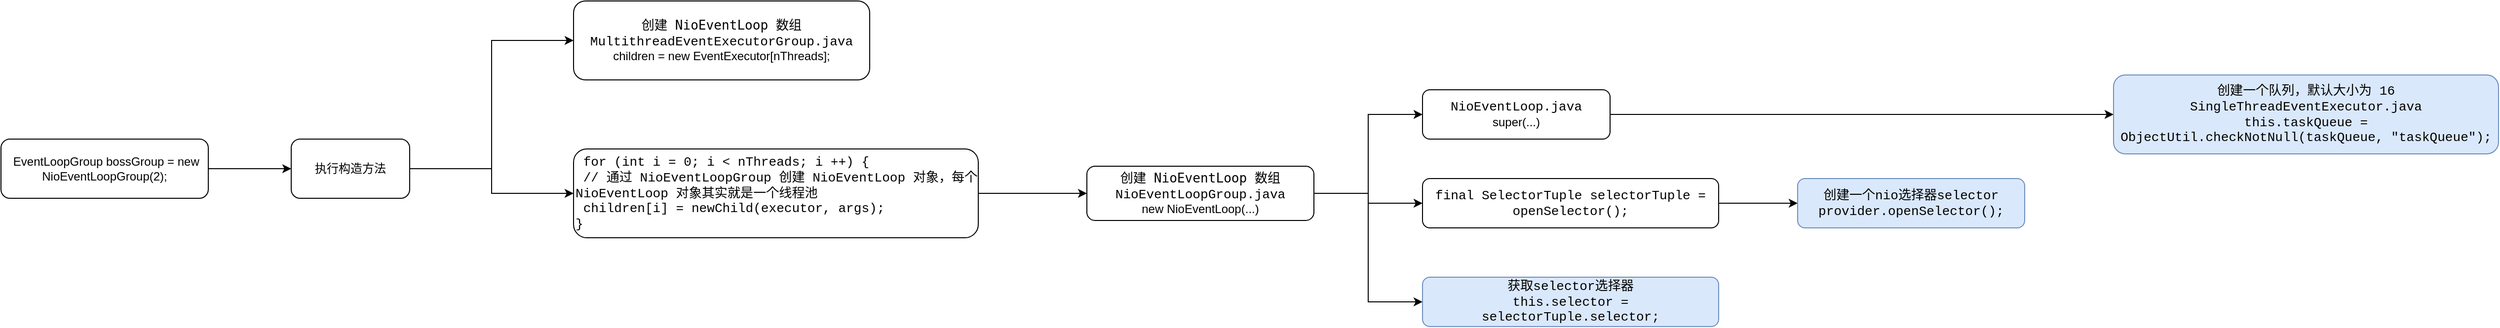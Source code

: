 <mxfile version="16.1.2" type="github">
  <diagram id="K0FFkgu-WFEWxHrFu3Ff" name="第 1 页">
    <mxGraphModel dx="1673" dy="987" grid="1" gridSize="10" guides="1" tooltips="1" connect="1" arrows="1" fold="1" page="1" pageScale="1" pageWidth="827" pageHeight="1169" math="0" shadow="0">
      <root>
        <mxCell id="0" />
        <mxCell id="1" parent="0" />
        <mxCell id="90hx1iQso0jcdHaIgK8K-6" style="edgeStyle=orthogonalEdgeStyle;rounded=0;orthogonalLoop=1;jettySize=auto;html=1;exitX=1;exitY=0.5;exitDx=0;exitDy=0;" edge="1" parent="1" source="90hx1iQso0jcdHaIgK8K-2" target="90hx1iQso0jcdHaIgK8K-4">
          <mxGeometry relative="1" as="geometry" />
        </mxCell>
        <mxCell id="90hx1iQso0jcdHaIgK8K-2" value="&amp;nbsp;EventLoopGroup bossGroup = new NioEventLoopGroup(2);" style="rounded=1;whiteSpace=wrap;html=1;" vertex="1" parent="1">
          <mxGeometry x="120" y="180" width="210" height="60" as="geometry" />
        </mxCell>
        <mxCell id="90hx1iQso0jcdHaIgK8K-3" value="&lt;span style=&quot;font-family: &amp;#34;courier new&amp;#34; , monospace ; font-size: 9.8pt&quot;&gt;创建&lt;/span&gt;&lt;span style=&quot;font-size: 9.8pt ; font-family: &amp;#34;jetbrains mono&amp;#34; , monospace&quot;&gt; NioEventLoop &lt;/span&gt;&lt;font face=&quot;courier new, monospace&quot;&gt;&lt;span style=&quot;font-size: 9.8pt&quot;&gt;数组&lt;/span&gt;&lt;/font&gt;&lt;br&gt;&lt;font face=&quot;courier new, monospace&quot;&gt;&lt;span style=&quot;font-size: 13.067px&quot;&gt;MultithreadEventExecutorGroup.java&lt;/span&gt;&lt;/font&gt;&lt;br&gt;children = new EventExecutor[nThreads];" style="rounded=1;whiteSpace=wrap;html=1;" vertex="1" parent="1">
          <mxGeometry x="700" y="40" width="300" height="80" as="geometry" />
        </mxCell>
        <mxCell id="90hx1iQso0jcdHaIgK8K-5" style="edgeStyle=orthogonalEdgeStyle;rounded=0;orthogonalLoop=1;jettySize=auto;html=1;exitX=1;exitY=0.5;exitDx=0;exitDy=0;entryX=0;entryY=0.5;entryDx=0;entryDy=0;" edge="1" parent="1" source="90hx1iQso0jcdHaIgK8K-4" target="90hx1iQso0jcdHaIgK8K-3">
          <mxGeometry relative="1" as="geometry" />
        </mxCell>
        <mxCell id="90hx1iQso0jcdHaIgK8K-8" style="edgeStyle=orthogonalEdgeStyle;rounded=0;orthogonalLoop=1;jettySize=auto;html=1;exitX=1;exitY=0.5;exitDx=0;exitDy=0;" edge="1" parent="1" source="90hx1iQso0jcdHaIgK8K-4" target="90hx1iQso0jcdHaIgK8K-7">
          <mxGeometry relative="1" as="geometry" />
        </mxCell>
        <mxCell id="90hx1iQso0jcdHaIgK8K-4" value="执行构造方法" style="rounded=1;whiteSpace=wrap;html=1;" vertex="1" parent="1">
          <mxGeometry x="414" y="180" width="120" height="60" as="geometry" />
        </mxCell>
        <mxCell id="90hx1iQso0jcdHaIgK8K-11" style="edgeStyle=orthogonalEdgeStyle;rounded=0;orthogonalLoop=1;jettySize=auto;html=1;exitX=1;exitY=0.5;exitDx=0;exitDy=0;entryX=0;entryY=0.5;entryDx=0;entryDy=0;fontColor=#000000;" edge="1" parent="1" source="90hx1iQso0jcdHaIgK8K-7" target="90hx1iQso0jcdHaIgK8K-10">
          <mxGeometry relative="1" as="geometry" />
        </mxCell>
        <mxCell id="90hx1iQso0jcdHaIgK8K-7" value="&lt;font face=&quot;courier new, monospace&quot;&gt;&lt;span style=&quot;font-size: 13.067px&quot;&gt;&amp;nbsp;for (int i = 0; i &amp;lt; nThreads; i ++) {&lt;/span&gt;&lt;br&gt;&lt;div&gt;&lt;span style=&quot;font-size: 13.067px&quot;&gt;&lt;span style=&quot;white-space: pre&quot;&gt;	&lt;/span&gt;// 通过 NioEventLoopGroup 创建 NioEventLoop 对象，每个 NioEventLoop 对象其实就是一个线程池&lt;/span&gt;&lt;/div&gt;&lt;div&gt;&lt;span style=&quot;font-size: 13.067px&quot;&gt;&lt;span style=&quot;white-space: pre&quot;&gt;	&lt;/span&gt;children[i] = newChild(executor, args);&lt;/span&gt;&lt;/div&gt;&lt;span style=&quot;font-size: 13.067px&quot;&gt;}&lt;/span&gt;&lt;br&gt;&lt;/font&gt;" style="rounded=1;whiteSpace=wrap;html=1;align=left;" vertex="1" parent="1">
          <mxGeometry x="700" y="190" width="410" height="90" as="geometry" />
        </mxCell>
        <mxCell id="90hx1iQso0jcdHaIgK8K-13" style="edgeStyle=orthogonalEdgeStyle;rounded=0;orthogonalLoop=1;jettySize=auto;html=1;exitX=1;exitY=0.5;exitDx=0;exitDy=0;entryX=0;entryY=0.5;entryDx=0;entryDy=0;fontColor=#000000;" edge="1" parent="1" source="90hx1iQso0jcdHaIgK8K-10" target="90hx1iQso0jcdHaIgK8K-12">
          <mxGeometry relative="1" as="geometry" />
        </mxCell>
        <mxCell id="90hx1iQso0jcdHaIgK8K-16" style="edgeStyle=orthogonalEdgeStyle;rounded=0;orthogonalLoop=1;jettySize=auto;html=1;exitX=1;exitY=0.5;exitDx=0;exitDy=0;entryX=0;entryY=0.5;entryDx=0;entryDy=0;fontColor=#000000;" edge="1" parent="1" source="90hx1iQso0jcdHaIgK8K-10" target="90hx1iQso0jcdHaIgK8K-15">
          <mxGeometry relative="1" as="geometry" />
        </mxCell>
        <mxCell id="90hx1iQso0jcdHaIgK8K-20" style="edgeStyle=orthogonalEdgeStyle;rounded=0;orthogonalLoop=1;jettySize=auto;html=1;exitX=1;exitY=0.5;exitDx=0;exitDy=0;entryX=0;entryY=0.5;entryDx=0;entryDy=0;fontColor=#000000;" edge="1" parent="1" source="90hx1iQso0jcdHaIgK8K-10" target="90hx1iQso0jcdHaIgK8K-19">
          <mxGeometry relative="1" as="geometry" />
        </mxCell>
        <mxCell id="90hx1iQso0jcdHaIgK8K-10" value="&lt;span style=&quot;font-family: &amp;#34;courier new&amp;#34; , monospace ; font-size: 9.8pt&quot;&gt;创建&lt;/span&gt;&lt;span style=&quot;font-size: 9.8pt ; font-family: &amp;#34;jetbrains mono&amp;#34; , monospace&quot;&gt; NioEventLoop &lt;/span&gt;&lt;font face=&quot;courier new, monospace&quot;&gt;&lt;span style=&quot;font-size: 9.8pt&quot;&gt;数组&lt;/span&gt;&lt;/font&gt;&lt;br&gt;&lt;font face=&quot;courier new, monospace&quot;&gt;&lt;span style=&quot;font-size: 13.067px&quot;&gt;NioEventLoopGroup.java&lt;/span&gt;&lt;/font&gt;&lt;br&gt;new NioEventLoop(...)" style="rounded=1;whiteSpace=wrap;html=1;" vertex="1" parent="1">
          <mxGeometry x="1220" y="207.5" width="230" height="55" as="geometry" />
        </mxCell>
        <mxCell id="90hx1iQso0jcdHaIgK8K-22" style="edgeStyle=orthogonalEdgeStyle;rounded=0;orthogonalLoop=1;jettySize=auto;html=1;exitX=1;exitY=0.5;exitDx=0;exitDy=0;entryX=0;entryY=0.5;entryDx=0;entryDy=0;fontColor=#000000;" edge="1" parent="1" source="90hx1iQso0jcdHaIgK8K-12" target="90hx1iQso0jcdHaIgK8K-21">
          <mxGeometry relative="1" as="geometry" />
        </mxCell>
        <mxCell id="90hx1iQso0jcdHaIgK8K-12" value="&lt;font face=&quot;courier new, monospace&quot;&gt;&lt;span style=&quot;font-size: 13.067px&quot;&gt;NioEventLoop.java&lt;/span&gt;&lt;/font&gt;&lt;br&gt;super(...)" style="rounded=1;whiteSpace=wrap;html=1;" vertex="1" parent="1">
          <mxGeometry x="1560" y="130" width="190" height="50" as="geometry" />
        </mxCell>
        <mxCell id="90hx1iQso0jcdHaIgK8K-18" style="edgeStyle=orthogonalEdgeStyle;rounded=0;orthogonalLoop=1;jettySize=auto;html=1;exitX=1;exitY=0.5;exitDx=0;exitDy=0;fontColor=#000000;" edge="1" parent="1" source="90hx1iQso0jcdHaIgK8K-15" target="90hx1iQso0jcdHaIgK8K-17">
          <mxGeometry relative="1" as="geometry" />
        </mxCell>
        <mxCell id="90hx1iQso0jcdHaIgK8K-15" value="&lt;font face=&quot;courier new, monospace&quot;&gt;&lt;span style=&quot;font-size: 13.067px&quot;&gt;final SelectorTuple selectorTuple = openSelector();&lt;/span&gt;&lt;/font&gt;" style="rounded=1;whiteSpace=wrap;html=1;" vertex="1" parent="1">
          <mxGeometry x="1560" y="220" width="300" height="50" as="geometry" />
        </mxCell>
        <mxCell id="90hx1iQso0jcdHaIgK8K-17" value="&lt;font face=&quot;courier new, monospace&quot;&gt;&lt;span style=&quot;font-size: 13.067px&quot;&gt;创建一个nio选择器selector&lt;/span&gt;&lt;br&gt;&lt;span style=&quot;font-size: 13.067px&quot;&gt;provider.openSelector();&lt;/span&gt;&lt;/font&gt;" style="rounded=1;whiteSpace=wrap;html=1;fillColor=#dae8fc;strokeColor=#6c8ebf;" vertex="1" parent="1">
          <mxGeometry x="1940" y="220" width="230" height="50" as="geometry" />
        </mxCell>
        <mxCell id="90hx1iQso0jcdHaIgK8K-19" value="&lt;font face=&quot;courier new, monospace&quot;&gt;&lt;span style=&quot;font-size: 13.067px&quot;&gt;获取selector选择器&lt;br&gt;this.selector = selectorTuple.selector;&lt;/span&gt;&lt;/font&gt;" style="rounded=1;whiteSpace=wrap;html=1;fillColor=#dae8fc;strokeColor=#6c8ebf;" vertex="1" parent="1">
          <mxGeometry x="1560" y="320" width="300" height="50" as="geometry" />
        </mxCell>
        <mxCell id="90hx1iQso0jcdHaIgK8K-21" value="&lt;font face=&quot;courier new, monospace&quot;&gt;&lt;span style=&quot;font-size: 13.067px&quot;&gt;创建一个队列，默认大小为 16&lt;/span&gt;&lt;br&gt;&lt;span style=&quot;font-size: 13.067px&quot;&gt;SingleThreadEventExecutor.java&lt;/span&gt;&lt;br&gt;&lt;span style=&quot;font-size: 13.067px&quot;&gt;this.taskQueue = ObjectUtil.checkNotNull(taskQueue, &quot;taskQueue&quot;);&lt;/span&gt;&lt;/font&gt;" style="rounded=1;whiteSpace=wrap;html=1;fillColor=#dae8fc;strokeColor=#6c8ebf;" vertex="1" parent="1">
          <mxGeometry x="2260" y="115" width="390" height="80" as="geometry" />
        </mxCell>
      </root>
    </mxGraphModel>
  </diagram>
</mxfile>
